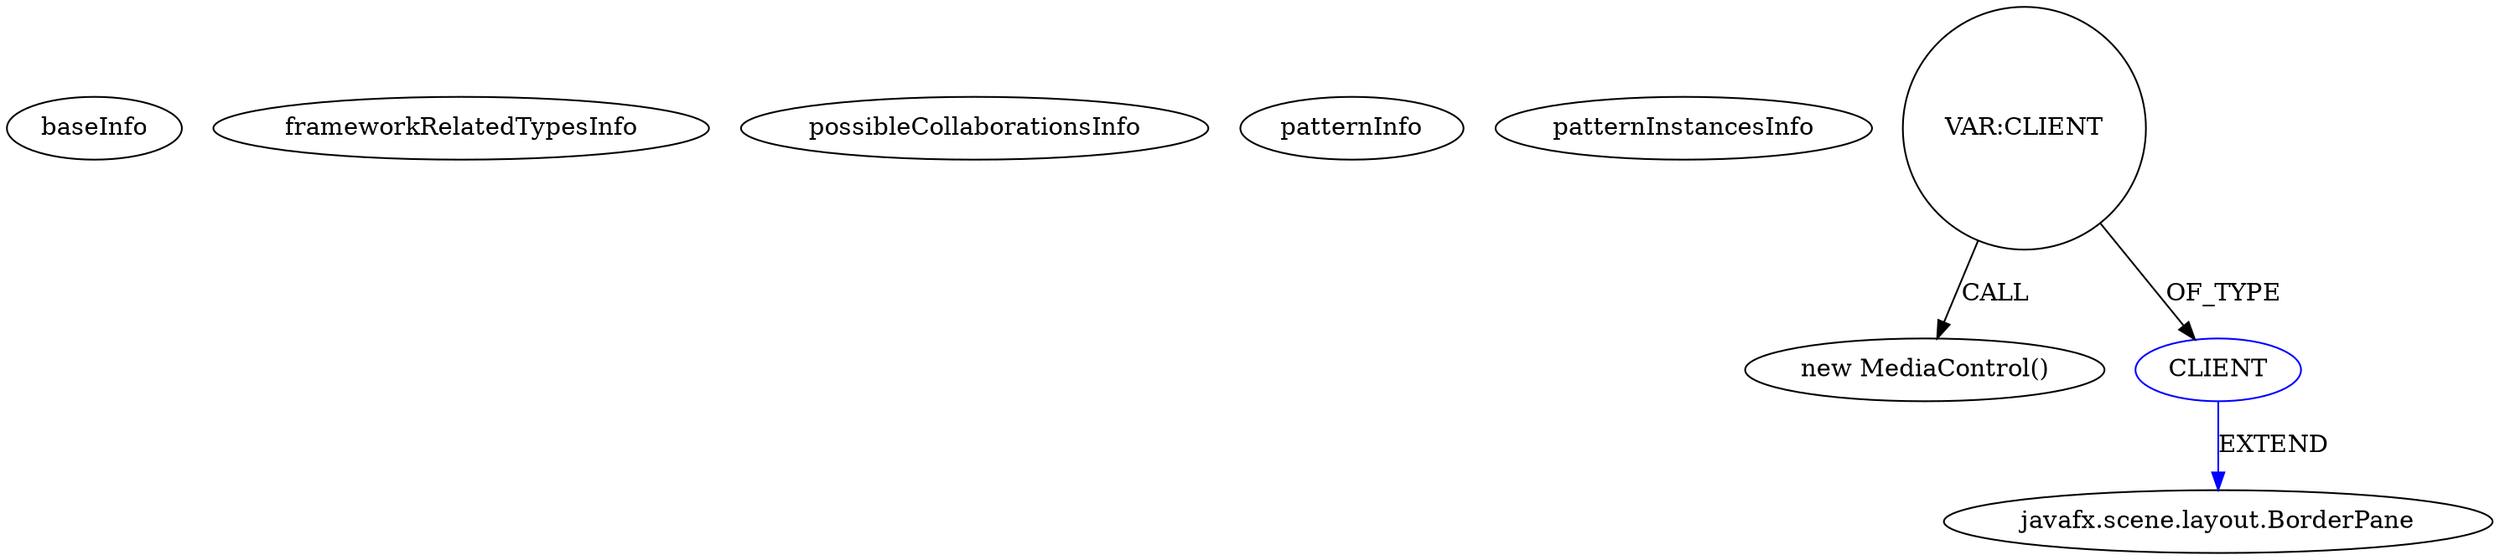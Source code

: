 digraph {
baseInfo[graphId=4492,category="pattern",isAnonymous=false,possibleRelation=false]
frameworkRelatedTypesInfo[]
possibleCollaborationsInfo[]
patternInfo[frequency=2.0,patternRootClient=null]
patternInstancesInfo[0="Williamgood-CST517-VR~/Williamgood-CST517-VR/CST517-VR-master/src/VRApp.java~VRApp~1614",1="jackpaparian-FRED_Navigator_Classroom~/jackpaparian-FRED_Navigator_Classroom/FRED_Navigator_Classroom-master/JavaFX Code/FREDNavigatorTopic1/src/frednavigatortopic1/Topic1Controller.java~Topic1Controller~3239"]
91[label="new MediaControl()",vertexType="CONSTRUCTOR_CALL",isFrameworkType=false]
92[label="VAR:CLIENT",vertexType="VARIABLE_EXPRESION",isFrameworkType=false,shape=circle]
93[label="CLIENT",vertexType="REFERENCE_CLIENT_CLASS_DECLARATION",isFrameworkType=false,color=blue]
3[label="javafx.scene.layout.BorderPane",vertexType="FRAMEWORK_CLASS_TYPE",isFrameworkType=false]
92->91[label="CALL"]
92->93[label="OF_TYPE"]
93->3[label="EXTEND",color=blue]
}
